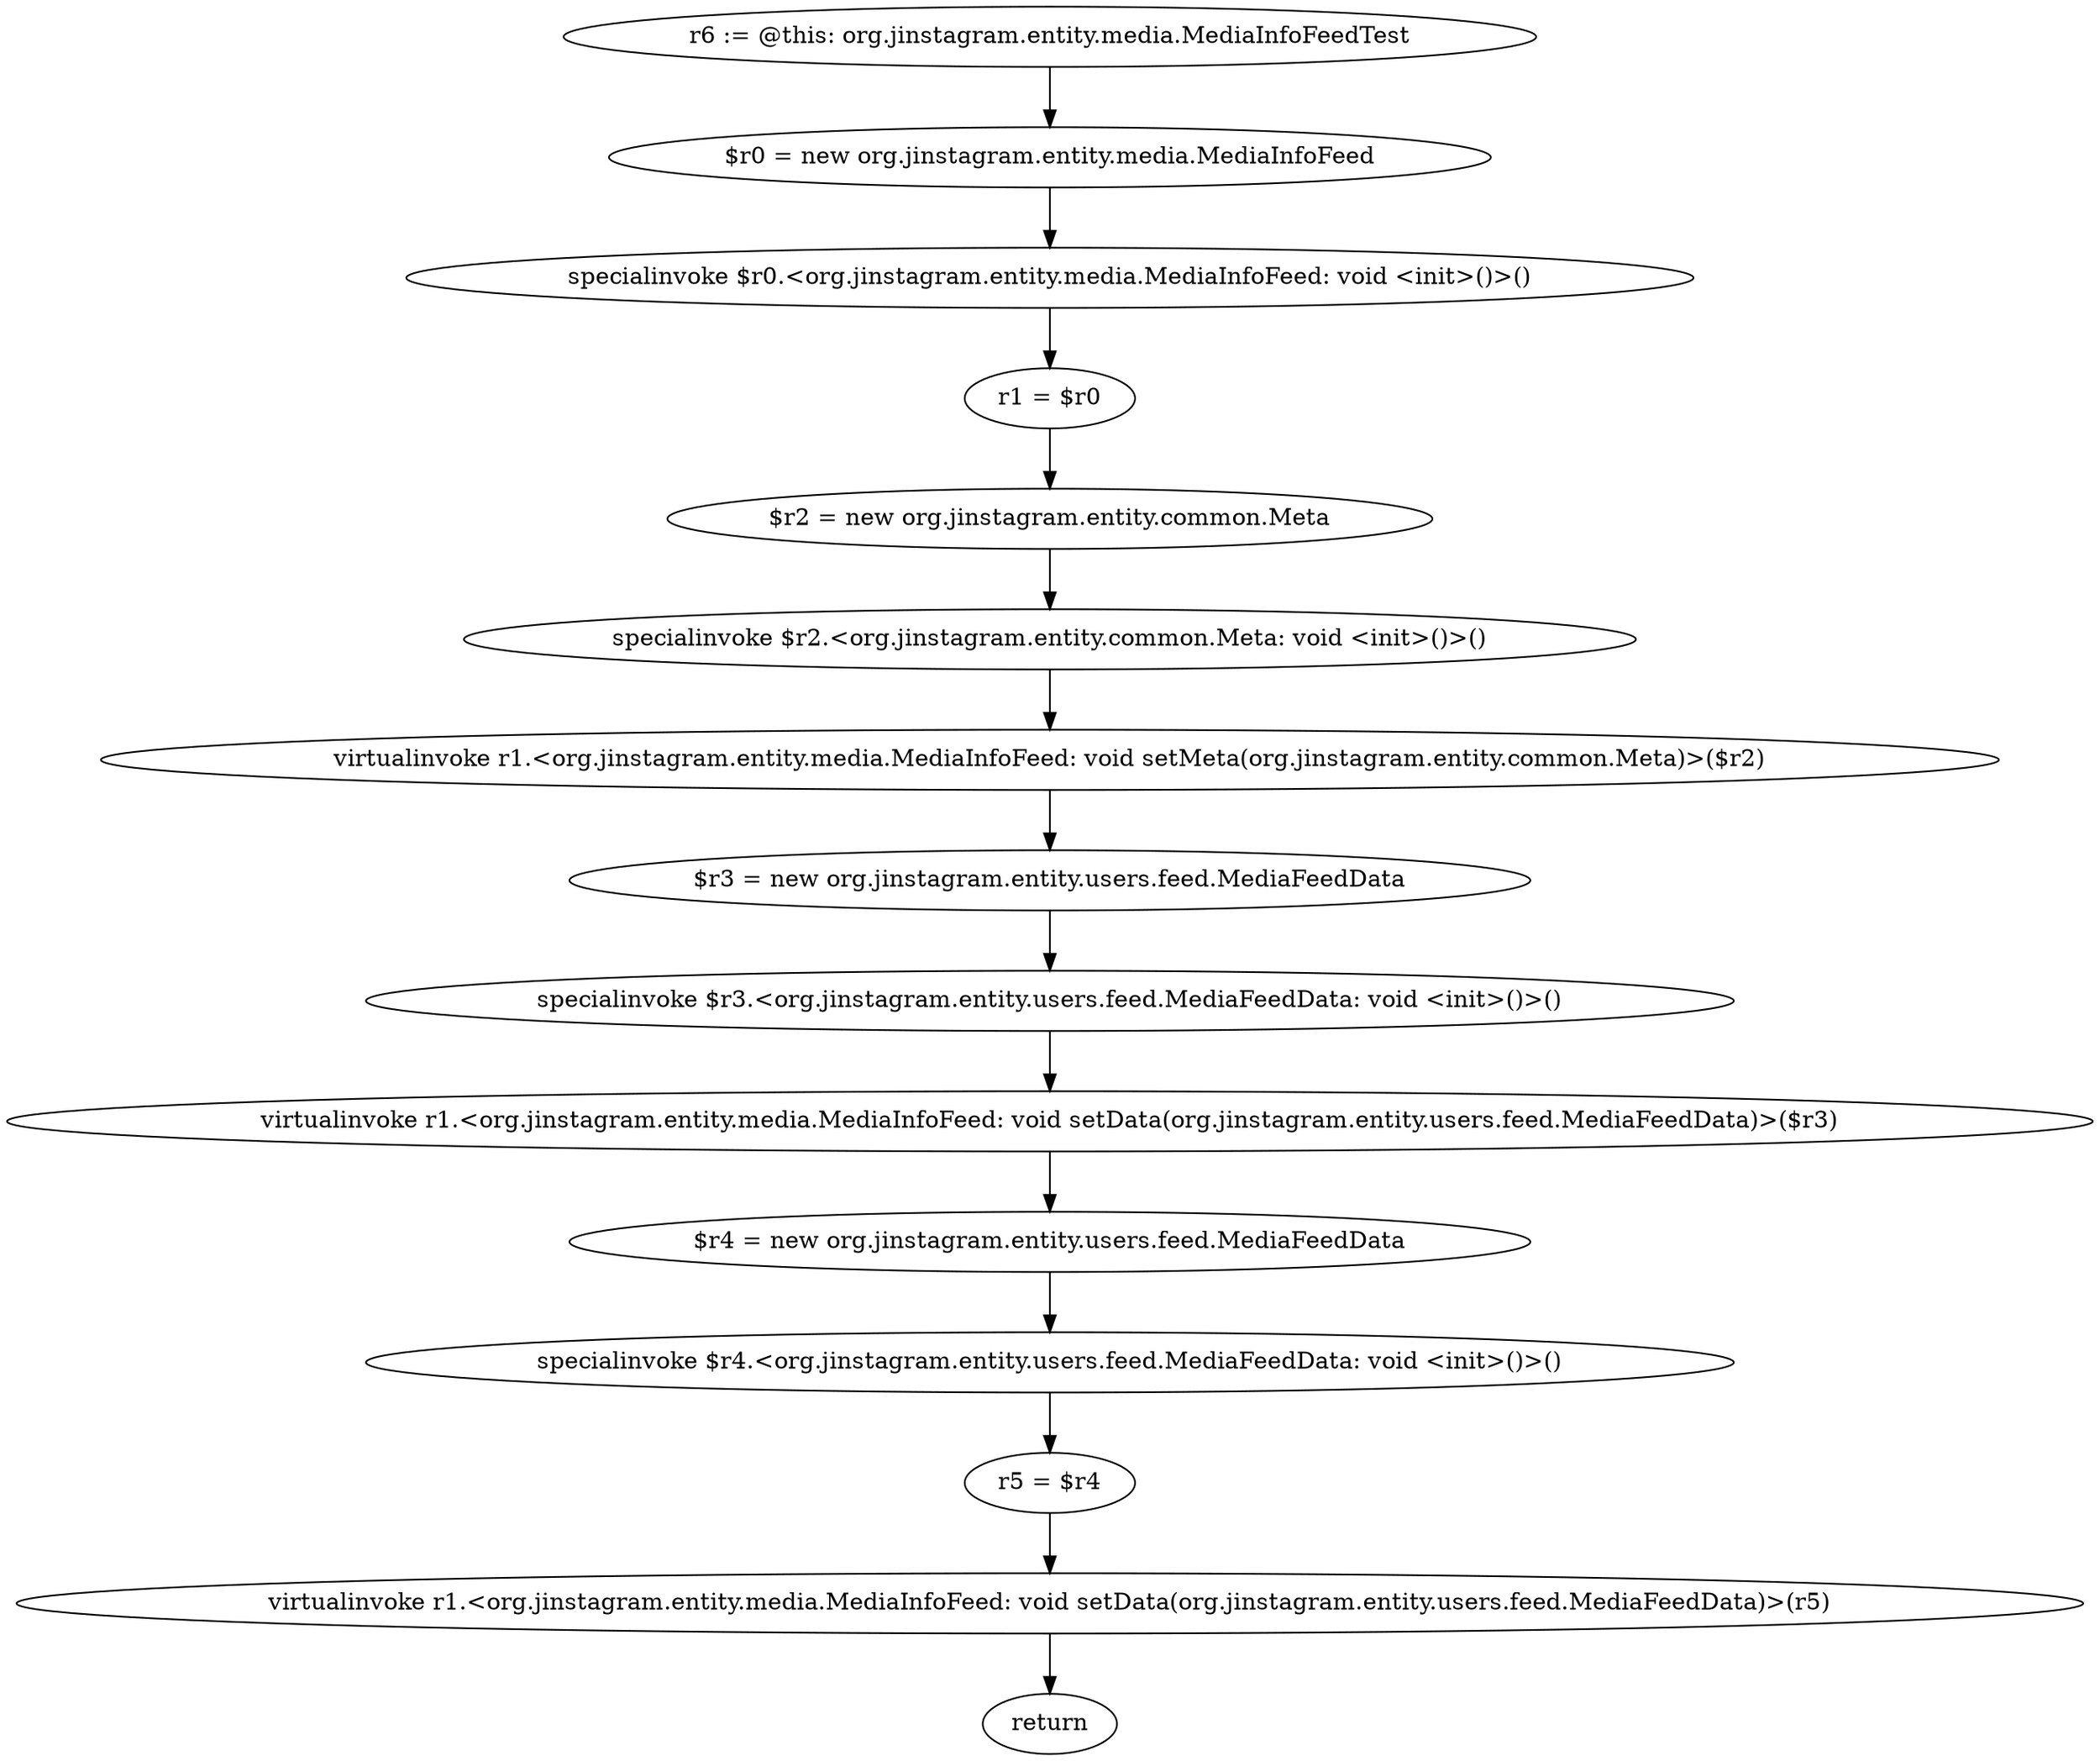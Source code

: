digraph "unitGraph" {
    "r6 := @this: org.jinstagram.entity.media.MediaInfoFeedTest"
    "$r0 = new org.jinstagram.entity.media.MediaInfoFeed"
    "specialinvoke $r0.<org.jinstagram.entity.media.MediaInfoFeed: void <init>()>()"
    "r1 = $r0"
    "$r2 = new org.jinstagram.entity.common.Meta"
    "specialinvoke $r2.<org.jinstagram.entity.common.Meta: void <init>()>()"
    "virtualinvoke r1.<org.jinstagram.entity.media.MediaInfoFeed: void setMeta(org.jinstagram.entity.common.Meta)>($r2)"
    "$r3 = new org.jinstagram.entity.users.feed.MediaFeedData"
    "specialinvoke $r3.<org.jinstagram.entity.users.feed.MediaFeedData: void <init>()>()"
    "virtualinvoke r1.<org.jinstagram.entity.media.MediaInfoFeed: void setData(org.jinstagram.entity.users.feed.MediaFeedData)>($r3)"
    "$r4 = new org.jinstagram.entity.users.feed.MediaFeedData"
    "specialinvoke $r4.<org.jinstagram.entity.users.feed.MediaFeedData: void <init>()>()"
    "r5 = $r4"
    "virtualinvoke r1.<org.jinstagram.entity.media.MediaInfoFeed: void setData(org.jinstagram.entity.users.feed.MediaFeedData)>(r5)"
    "return"
    "r6 := @this: org.jinstagram.entity.media.MediaInfoFeedTest"->"$r0 = new org.jinstagram.entity.media.MediaInfoFeed";
    "$r0 = new org.jinstagram.entity.media.MediaInfoFeed"->"specialinvoke $r0.<org.jinstagram.entity.media.MediaInfoFeed: void <init>()>()";
    "specialinvoke $r0.<org.jinstagram.entity.media.MediaInfoFeed: void <init>()>()"->"r1 = $r0";
    "r1 = $r0"->"$r2 = new org.jinstagram.entity.common.Meta";
    "$r2 = new org.jinstagram.entity.common.Meta"->"specialinvoke $r2.<org.jinstagram.entity.common.Meta: void <init>()>()";
    "specialinvoke $r2.<org.jinstagram.entity.common.Meta: void <init>()>()"->"virtualinvoke r1.<org.jinstagram.entity.media.MediaInfoFeed: void setMeta(org.jinstagram.entity.common.Meta)>($r2)";
    "virtualinvoke r1.<org.jinstagram.entity.media.MediaInfoFeed: void setMeta(org.jinstagram.entity.common.Meta)>($r2)"->"$r3 = new org.jinstagram.entity.users.feed.MediaFeedData";
    "$r3 = new org.jinstagram.entity.users.feed.MediaFeedData"->"specialinvoke $r3.<org.jinstagram.entity.users.feed.MediaFeedData: void <init>()>()";
    "specialinvoke $r3.<org.jinstagram.entity.users.feed.MediaFeedData: void <init>()>()"->"virtualinvoke r1.<org.jinstagram.entity.media.MediaInfoFeed: void setData(org.jinstagram.entity.users.feed.MediaFeedData)>($r3)";
    "virtualinvoke r1.<org.jinstagram.entity.media.MediaInfoFeed: void setData(org.jinstagram.entity.users.feed.MediaFeedData)>($r3)"->"$r4 = new org.jinstagram.entity.users.feed.MediaFeedData";
    "$r4 = new org.jinstagram.entity.users.feed.MediaFeedData"->"specialinvoke $r4.<org.jinstagram.entity.users.feed.MediaFeedData: void <init>()>()";
    "specialinvoke $r4.<org.jinstagram.entity.users.feed.MediaFeedData: void <init>()>()"->"r5 = $r4";
    "r5 = $r4"->"virtualinvoke r1.<org.jinstagram.entity.media.MediaInfoFeed: void setData(org.jinstagram.entity.users.feed.MediaFeedData)>(r5)";
    "virtualinvoke r1.<org.jinstagram.entity.media.MediaInfoFeed: void setData(org.jinstagram.entity.users.feed.MediaFeedData)>(r5)"->"return";
}
